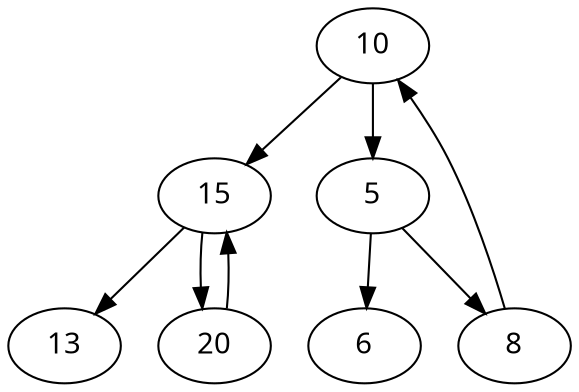 digraph arbre {
    node [fontname="Courrier"];

    10 -> 15;
    10 -> 5;

    15 -> 13;
    15 -> 20;

    20 -> 15;

    5 -> 6;
    5 -> 8;

    8 -> 10;
}
